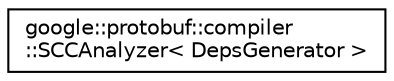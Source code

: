 digraph "类继承关系图"
{
 // LATEX_PDF_SIZE
  edge [fontname="Helvetica",fontsize="10",labelfontname="Helvetica",labelfontsize="10"];
  node [fontname="Helvetica",fontsize="10",shape=record];
  rankdir="LR";
  Node0 [label="google::protobuf::compiler\l::SCCAnalyzer\< DepsGenerator \>",height=0.2,width=0.4,color="black", fillcolor="white", style="filled",URL="$classgoogle_1_1protobuf_1_1compiler_1_1SCCAnalyzer.html",tooltip=" "];
}
